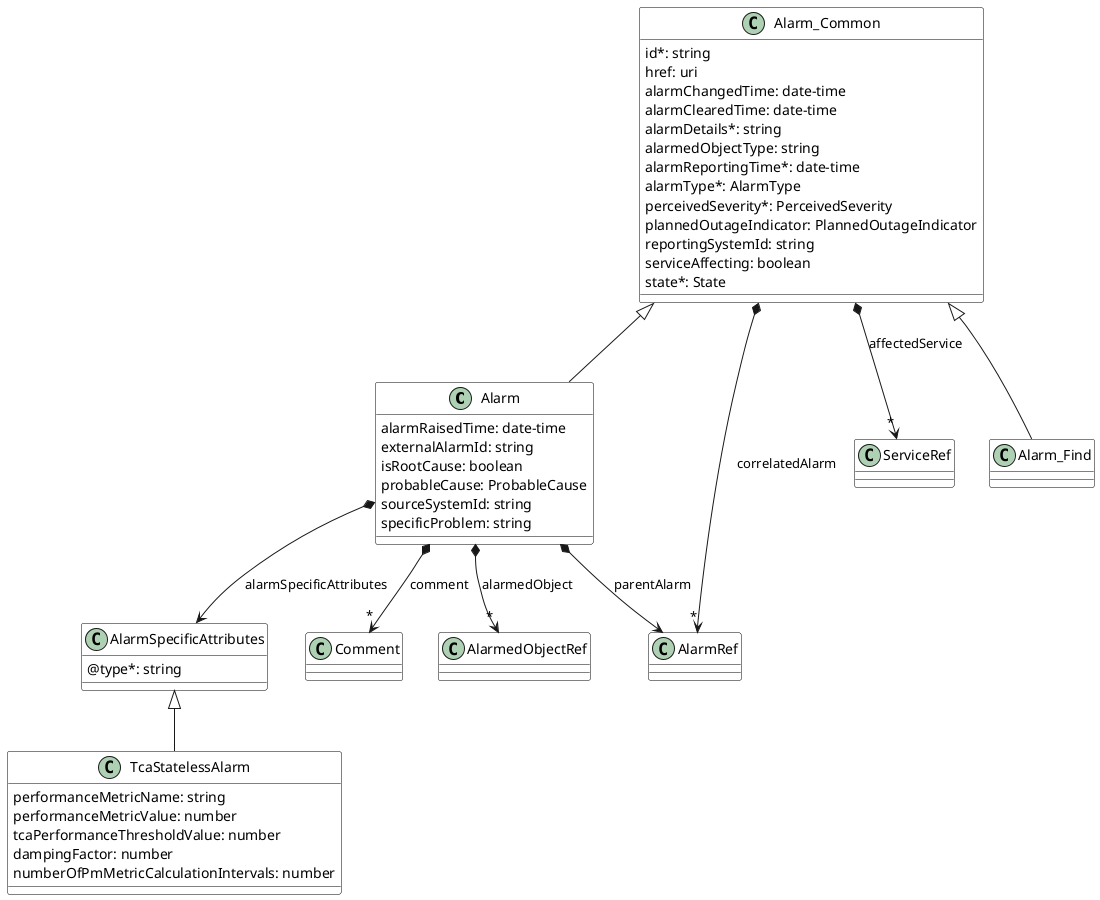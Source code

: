 @startuml statelessTCAAlarmModel
skinparam {
    ClassBackgroundColor White
    ClassBorderColor Black
}

class Alarm {

    alarmRaisedTime: date-time
    externalAlarmId: string
    isRootCause: boolean
    probableCause: ProbableCause
    sourceSystemId: string
    specificProblem: string
}
Alarm_Common <|-- Alarm

Alarm *-->"*" AlarmedObjectRef : alarmedObject
Alarm *-->"*" Comment : comment
Alarm *--> AlarmRef : parentAlarm
Alarm *--> AlarmSpecificAttributes : alarmSpecificAttributes


class AlarmRef {

}



class AlarmSpecificAttributes {

    @type*: string
}


class Alarm_Common {

    id*: string
    href: uri
    alarmChangedTime: date-time
    alarmClearedTime: date-time
    alarmDetails*: string
    alarmedObjectType: string
    alarmReportingTime*: date-time
    alarmType*: AlarmType
    perceivedSeverity*: PerceivedSeverity
    plannedOutageIndicator: PlannedOutageIndicator
    reportingSystemId: string
    serviceAffecting: boolean
    state*: State
}

Alarm_Common *-->"*" ServiceRef : affectedService
Alarm_Common *-->"*" AlarmRef : correlatedAlarm


class Alarm_Find {

}
Alarm_Common <|-- Alarm_Find



class AlarmedObjectRef {
}



class Comment {
}

class TcaStatelessAlarm {

    performanceMetricName: string
    performanceMetricValue: number
    tcaPerformanceThresholdValue: number
    dampingFactor: number
    numberOfPmMetricCalculationIntervals: number
}
AlarmSpecificAttributes <|-- TcaStatelessAlarm



@enduml
